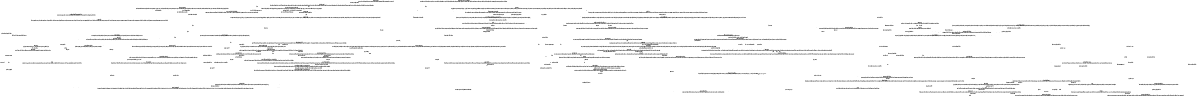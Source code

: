 // Medical Decision Tree
digraph {
	rankdir=TB size="8,8"
	root [label="Advanced Prostate Cancer\n\nThis node is for patients with advanced prostate cancer. The outcomes include better evidence could change confidence and balance between benefits and risks/burdens unclear."]
	root -> "Better evidence" [label="Better evidence could change confidence"]
	root -> "Balance between Benefits & Risks/Burdens unclear" [label="Balance between Benefits & Risks/Burdens unclear"]
	"Better evidence" [label="Body of evidence strength\n\nGrade A indicates that benefits and risks/burdens are balanced, best action depends on patient circumstances, and future research is unlikely to change confidence. Grade B indicates that benefits and risks/burdens are balanced, best action depends on patient circumstances, and better evidence could change confidence. Grade C indicates uncertainty regarding the balance between benefits and risks/burdens, alternative strategies may be equally reasonable, and better evidence could change confidence."]
	"Better evidence" -> A1 [label="Grade A"]
	"Better evidence" -> B1 [label="Grade B"]
	"Better evidence" -> C1 [label="Grade C"]
	"Balance between Benefits & Risks/Burdens unclear" [label="Balance between Benefits & Risks/Burdens\n\nUnclear balance between benefits and risks/burdens, with net benefit/harm being comparable to other options."]
	"Balance between Benefits & Risks/Burdens unclear" -> "Conditional Recommendation" [label="Net benefit (or net harm) comparable to other options"]
	"Balance between Benefits & Risks/Burdens unclear" -> "Conditional Recommendation" [label="Alternative strategies may be necessary"]
	A1 [label="Evidence strength\n\nThe AUA categorize the body of evidence strength as Grade A, B, or C. Grade A is considered to be well-conducted and highly-generalizable RCTs or exceptionally strong observational studies with consistent findings. Grade B is considered to be RCTs with some weaknesses of procedure or generalizability or moderately strong observational studies with consistent findings. Grade C is considered to be RCTs with serious deficiencies of procedure or generalizability or extremely small sample sizes or observational studies that are inconsistent, have small sample sizes, or have other problems that potentially confound interpretation of data."]
	A1 -> "AUA categorize as Grade A" [label=A]
	A1 -> "AUA categorize as Grade B" [label=B]
	A1 -> "AUA categorize as Grade C" [label=C]
	B1 [label="Altered genes with a role in homologous recombination repair\n\nPatients with advanced prostate cancer who have a qualifying alteration in pre-specified genes with a direct or indirect role in homologous recombination repair. Cohort A includes alterations in BRCA1, BRCA2, or ATM, while cohort B includes alterations in any of the 12 other pre-specified genes."]
	B1 -> "Node for treatment with physician's choice of enzalutamide or biraterone acetate" [label="Cohort A - at least 1 alteration in BRCA1, BRCA2, or ATM"]
	B1 -> "Node for further evaluation and potential treatment options" [label="Cohort B - alterations in any of 12 other pre-specified genes"]
	C1 [label="Grade of body of evidence strength\n\nMedical recommendations are divided into three categories based on the strength of evidence to support them: Strong or Moderate, Conditional, and Uncertainty. The stronger the evidence, the more likely it is that the statement can be applied to most patients and circumstances. However, even when evidence is weaker, conditional recommendations can still be supported. When evidence is uncertain, alternative strategies may be equally reasonable."]
	C1 -> "Node for application of statement to most patients" [label="Strong or Moderate Recommendation"]
	C1 -> "Node for support by any evidence strength" [label="Conditional Recommendation"]
	C1 -> "Node for alternative strategies" [label="Uncertainty regarding balance"]
	"Conditional Recommendation" [label="Presence of pre-existing conditions\n\nThis node checks if the patient has any pre-existing conditions and provides three possible outcomes based on the strength of evidence. Conditional recommendations are used when the balance between benefits and risks/burden is unclear. Non-directive statements are used when there is no apparent net benefit or harm. Strong or Moderate Recommendations can be applied to most patients in most circumstances and have a high level of confidence."]
	"Conditional Recommendation" -> A [label="Conditional recommendation"]
	"Conditional Recommendation" -> B [label="Non-directive statement"]
	"Conditional Recommendation" -> C [label="Strong or Moderate Recommendation"]
	"AUA categorize as Grade A" [label="Prostate cancer\n\nBased on the AUA's grading system, the strength of evidence for prostate cancer diagnosis is classified as Grade A, B, or C. Grade A indicates well-conducted and highly generalizable RCTs or strong observational studies with consistent findings. Grade B indicates RCTs with some weaknesses or moderately strong observational studies with consistent findings. Grade C indicates RCTs with serious deficiencies or extremely small sample sizes, or inconsistent observational studies. This node will determine the risk level of the patient's prostate cancer based on the grading system."]
	"AUA categorize as Grade A" -> node1 [label="Low-risk prostate cancer"]
	"AUA categorize as Grade A" -> node2 [label="Intermediate-risk prostate cancer"]
	"AUA categorize as Grade A" -> node3 [label="High-risk prostate cancer"]
	"AUA categorize as Grade B" [label="AUA categorizes strength of evidence as Grade A, B, or C\n\nThe AUA categorizes the strength of evidence based on the quality and generalizability of the studies. Grade A evidence is considered the strongest and most reliable, while Grade C evidence may have limitations that could affect the interpretation of data. It is important to consider the level of evidence when making a diagnosis."]
	"AUA categorize as Grade B" -> "Node #1" [label="Grade A evidence"]
	"AUA categorize as Grade B" -> "Node #2" [label="Grade B evidence"]
	"AUA categorize as Grade B" -> "Node #3" [label="Grade C evidence"]
	"AUA categorize as Grade C" [label="Body of evidence strength\n\nBody of evidence strength as defined by the AUA categorization"]
	"AUA categorize as Grade C" -> "Node for well-conducted and highly-generalizable RCTs or exceptionally strong observational studies with consistent findings" [label="Grade A"]
	"AUA categorize as Grade C" -> "Node for RCTs with some weaknesses of procedure or generalizability or moderately strong observational studies with consistent findings" [label="Grade B"]
	"AUA categorize as Grade C" -> "Node for RCTs with serious deficiencies of procedure or generalizability or extremely small sample sizes or observational studies that are inconsistent, have small sample sizes, or have other problems that potentially confound interpretation of data" [label="Grade C"]
	"Node for treatment with physician's choice of enzalutamide or biraterone acetate" [label="Previous use of enzalutamide and abiraterone acetate\n\nNineteen percent of patients received both enzalutamide and abiraterone acetate, and the remaining 81% received one of the two. All patients had a qualifying alteration in pre-specified genes with a direct or indirect role in homologous recombination repair."]
	"Node for treatment with physician's choice of enzalutamide or biraterone acetate" -> "cohort A or cohort B" [label="Choice of enzalutamide or biraterone acetate"]
	"Node for support by any evidence strength" [label="Uncertainty regarding balance between benefits and risks\n\nWhen body of evidence strength Grade C is used, there is uncertainty regarding the balance between benefits and risks/burdens; therefore, alternative strategies may be equally reasonable."]
	"Node for support by any evidence strength" -> "Unique identifier for the next node" [label="Alternative strategies may be equally reasonable"]
	"Node for alternative strategies" [label="Balance between Benefits & Risks/Burdens unclear\n\nBased on the medical information, there is uncertainty regarding the balance between benefits and risks/burdens for the patient. Further evaluation is needed to determine if the net benefit or harm is comparable to other options. Alternative strategies may also be considered."]
	"Node for alternative strategies" -> node1 [label="Net benefit (or net harm) comparable to other options"]
	"Node for alternative strategies" -> node2 [label="Alternative strategies may be equally reasonable"]
	A [label="Evidence strength\n\nThe AUA categorizes evidence strength as Grade A, B, or C based on the quality and generalizability of RCTs and observational studies. Grade A is the highest level and indicates well-conducted and highly-generalizable studies, while Grade C is the lowest level and indicates studies with serious deficiencies or small sample sizes."]
	A -> "Node for high evidence strength" [label="Grade A"]
	A -> "Node for moderate evidence strength" [label="Grade B"]
	A -> "Node for low evidence strength" [label="Grade C"]
	B [label="Evidence strength\n\nThe evidence strength of the medical information is categorized by the AUA into Grade A, B, or C. Grade A indicates well-conducted and highly-generalizable RCTs or exceptionally strong observational studies with consistent findings. Grade B indicates RCTs with some weaknesses of procedure or generalizability or moderately strong observational studies with consistent findings. Grade C indicates RCTs with serious deficiencies of procedure or generalizability or extremely small sample sizes or observational studies that are inconsistent, have small sample sizes, or have other problems that potentially confound interpretation of data."]
	B -> "Node for diagnosis of patient" [label="Grade A"]
	B -> "Node for diagnosis of patient" [label="Grade B"]
	B -> "Node for diagnosis of patient" [label="Grade C"]
	C [label="Patient circumstances\n\nBody of evidence strength Grade C in support of a Strong or Moderate Recommendation indicates that the statement can be applied to most patients in most circumstances but that better evidence is likely to change confidence. Conditional Recommendations also can be supported by any evidence strength."]
	C -> "Node for Grade A evidence strength" [label="Recommendation for most patients"]
	C -> "Node for Grade C evidence strength" [label="Uncertainty regarding balance of benefits and risks/burdens"]
	node1 [label="Suspicion of advanced prostate cancer and no prior histologic confirmation\n\nIn patients with suspicion of advanced prostate cancer and no prior histologic confirmation, clinicians should obtain tissue diagnosis from the primary tumor or site of metastases when clinically feasible. This is important for accurately diagnosing and treating the cancer, as subsequent treatment may depend on histologic and molecular features of the malignancy."]
	node1 -> 1 [label="Obtain tissue diagnosis from primary tumor or site of metastases"]
	node2 [label="Detection of metastatic lesions\n\nAdvanced imaging tests may enhance detection of metastatic lesions, but the impact on patients and OS has yet to be fully demonstrated. It is still unclear what may be gained by the early detection of recurrent disease. In instances of planned salvage radiation therapy or salvage lymphadenectomy, the treatment templates may be adjusted as a result of novel imaging findings. In addition, oligometastatic disease may be identified, and such patients may be offered enrollment in clinical trials. While such approaches may be intuitively appealing, to date there is a limited amount of evidence suggesting benefit in terms of a delay in disease progression (ORIOLE) or improvement in OS (SABR-COMET). There is still limited evidence that metastasis-directed therapy (MDT) confers a survival benefit."]
	node2 -> "Node 2" [label="Enhanced detection of metastatic lesions"]
	node3 [label="Suspicion of advanced prostate cancer\n\nIn patients with suspicion of advanced prostate cancer and no prior histologic confirmation, clinicians should obtain tissue diagnosis from the primary tumor or site of metastases when clinically feasible. Patients with clinical signs and symptoms suggestive of advanced prostate cancer should undergo a biopsy to obtain histologic confirmation at the time of diagnosis and at later dates, if needed. While biopsy of the metastatic deposit may be optimal, biopsy of the primary tumor may be all that is available. Although the clinical picture is often consistent with the diagnosis, subsequent treatment may strongly depend on histologic and molecular features of the malignancy."]
	node3 -> "Node 2" [label="Obtain tissue diagnosis from primary tumor or site of metastases"]
	"Node #1" [label="Presence of DNA repair gene aberrations\n\nThe presence of DNA repair gene aberrations can be an indicator of an increased risk for developing prostate cancer. This information can be obtained through genetic testing. If the result is positive, further testing and treatment options should be considered. If the result is negative, other potential causes for the patient's symptoms should be explored."]
	"Node #1" -> "Node 1" [label="Positive result"]
	"Node #1" -> "Node 2" [label="Negative result"]
	"Node #2" [label="Presence of DNA repair gene aberrations\n\nDNA repair gene aberrations are mutations in genes responsible for repairing damaged DNA. These mutations have been linked to increased risk of developing certain types of cancer and may impact treatment options. In this case, the presence of DNA repair gene aberrations may make a patient eligible for olaparib treatment, a targeted therapy for metastatic castration-resistant prostate cancer. It is important to consider this factor when determining the best course of treatment for the patient."]
	"Node #2" -> "Node identifying olaparib treatment" [label="Patient eligible for olaparib treatment"]
	"Node #2" -> "Node identifying alternative treatment options" [label="Patient not eligible for olaparib treatment"]
	"Node #3" [label="Presence of DNA repair gene aberrations\n\nThis condition indicates a potential diagnosis of metastatic castration-resistant prostate cancer. A positive result may lead to further testing and potential treatment with Olaparib, as seen in the TOPARP-B trial. Pre-existing conditions such as previous cancer diagnoses should be considered."]
	"Node #3" -> "Node 1" [label="Positive for DNA repair gene aberrations"]
	"Node #3" -> "Node 2" [label="Negative for DNA repair gene aberrations"]
	"Node for well-conducted and highly-generalizable RCTs or exceptionally strong observational studies with consistent findings" [label="Body of evidence strength\n\nThe strength of evidence is categorized by the AUA as Grade A, B, or C. Grade A evidence is considered to be the strongest, with well-conducted and highly-generalizable RCTs or exceptionally strong observational studies with consistent findings. Grade B evidence is considered to be moderately strong, with RCTs with some weaknesses of procedure or generalizability or moderately strong observational studies with consistent findings. Grade C evidence is considered to be the weakest, with RCTs with serious deficiencies of procedure or generalizability or extremely small sample sizes or observational studies that are inconsistent, have small sample sizes, or have other problems that potentially confound interpretation of data."]
	"Node for well-conducted and highly-generalizable RCTs or exceptionally strong observational studies with consistent findings" -> "Node for Grade A evidence" [label="Grade A evidence"]
	"Node for well-conducted and highly-generalizable RCTs or exceptionally strong observational studies with consistent findings" -> "Node for Grade B evidence" [label="Grade B evidence"]
	"Node for well-conducted and highly-generalizable RCTs or exceptionally strong observational studies with consistent findings" -> "Node for Grade C evidence" [label="Grade C evidence"]
	"Node for RCTs with some weaknesses of procedure or generalizability or moderately strong observational studies with consistent findings" [label="Evidence strength\n\nThe AUA categorizes evidence strength as Grade A, B, or C. Grade A evidence is the strongest, followed by Grade B and Grade C."]
	"Node for RCTs with some weaknesses of procedure or generalizability or moderately strong observational studies with consistent findings" -> "Unique identifier for the next node" [label="Grade A"]
	"Node for RCTs with some weaknesses of procedure or generalizability or moderately strong observational studies with consistent findings" -> "Unique identifier for the next node" [label="Grade B"]
	"Node for RCTs with some weaknesses of procedure or generalizability or moderately strong observational studies with consistent findings" -> "Unique identifier for the next node" [label="Grade C"]
	"Node for RCTs with serious deficiencies of procedure or generalizability or extremely small sample sizes or observational studies that are inconsistent, have small sample sizes, or have other problems that potentially confound interpretation of data" [label="Advanced Prostate Cancer\n\nThis node represents a check for advanced prostate cancer in a patient. The possible outcomes are based on the risk of bias in the medical study, with a high risk indicating a more severe form of cancer and a medium risk indicating a less severe form."]
	"Node for RCTs with serious deficiencies of procedure or generalizability or extremely small sample sizes or observational studies that are inconsistent, have small sample sizes, or have other problems that potentially confound interpretation of data" -> node_1 [label="High risk of bias"]
	"Node for RCTs with serious deficiencies of procedure or generalizability or extremely small sample sizes or observational studies that are inconsistent, have small sample sizes, or have other problems that potentially confound interpretation of data" -> node_2 [label="Medium risk of bias"]
	"cohort A or cohort B" [label="Prognostic factors\n\nEvaluation of prognostic factors using primary studies and systematic reviews that reported hazard ratios or the area under the receiver operating characteristic curve. Non-randomized studies of interventions, case reports, narrative reviews, case-control studies, non-English language articles, in vitro, and animal studies are excluded. Articles published in peer-reviewed journals in or after 1998 are included. Studies published prior to 1998 identified from reference lists are also included. Two investigators independently review titles and abstracts of all citations using a two-phase method for screening full-text articles identified during review of titles and abstracts."]
	"cohort A or cohort B" -> "Unique identifier for the next node" [label="Hazard ratios or area under the receiver operating characteristic curve"]
	"Unique identifier for the next node" [label="Elevated PSA levels\n\nPSA levels are often used as a marker for prostate cancer recurrence. If PSA levels are elevated, a PSMA PET-CT scan can be performed to help localize any recurrent cancer."]
	"Unique identifier for the next node" -> node_1 [label="Positive PSMA PET-CT scan"]
	"Unique identifier for the next node" -> node_2 [label="Negative PSMA PET-CT scan"]
	"Node for high evidence strength" [label="Patient circumstances\n\nWhen body of evidence strength is Grade A, the statement indicates that benefits and risks/burdens appear balanced, the best action depends on patient circumstances, and future research is unlikely to change confidence. When body of evidence strength Grade B is used, benefits and risks/burdens appear balanced, the best action also depends on individual patient circumstances and better evidence could change confidence. When body of evidence strength Grade C is used, there is uncertainty regarding the balance between benefits and risks/burdens; therefore, alternative strategies may be equally reasonable, and better evidence could change confidence."]
	"Node for high evidence strength" -> A [label="Strong or Moderate Recommendation"]
	"Node for high evidence strength" -> A [label="Conditional Recommendation"]
	"Node for high evidence strength" -> B [label="Benefits and risks/burdens appear balanced"]
	"Node for high evidence strength" -> C [label="Uncertainty regarding balance between benefits and risks/burdens"]
	"Node for moderate evidence strength" [label="Presence of pre-existing conditions\n\nWhen evaluating a patient for a potential diagnosis or treatment, it is important to consider any pre-existing conditions that may impact the benefits or harms of the recommended course of action. Depending on the strength of the supporting evidence, a conditional or strong/moderate recommendation may be given. A conditional recommendation indicates that the benefits and harms are finely balanced, while a strong/moderate recommendation indicates that the evidence supports clear benefits and risks. Future research may change the confidence in the recommendation. Grade A indicates the statement can be applied to most patients and future research is unlikely to change confidence, while Grade B indicates better evidence could change confidence and Grade C indicates that better evidence is needed to support the recommendation."]
	"Node for moderate evidence strength" -> node_2 [label="Conditional recommendation - consider benefits and harms"]
	"Node for moderate evidence strength" -> node_3 [label="Strong or moderate recommendation - direct patient to treatment"]
	"Node for low evidence strength" [label="Symptoms of advanced prostate cancer\n\nIf a patient is experiencing symptoms of advanced prostate cancer, a prostate biopsy should be performed to confirm the diagnosis."]
	"Node for low evidence strength" -> "Unique identifier for the next node" [label="Prostate biopsy"]
	"Node for diagnosis of patient" [label="Suspicion of advanced prostate cancer\n\nIn patients with suspicion of advanced prostate cancer and no prior histologic confirmation, clinicians should obtain tissue diagnosis from the primary tumor or site of metastases when clinically feasible. Patients with clinical signs and symptoms suggestive of advanced prostate cancer should undergo a biopsy to obtain histologic confirmation at the time of diagnosis and at later dates, if needed. While biopsy of the metastatic deposit may be optimal, biopsy of the primary tumor may be all that is available. Although the clinical picture is often consistent with the diagnosis, subsequent treatment may strongly depend on histologic and molecular features of the malignancy. For example, poly (ADP-ribose)."]
	"Node for diagnosis of patient" -> "Node ID":" Tissue Diagnosis" [label="Obtain tissue diagnosis from primary tumor or site of metastases"]
	"Node for Grade A evidence strength" [label="Evidence grade\n\nThe AUA categorizes evidence strength as Grade A, B, or C. Grade A evidence indicates strong and consistent findings from well-conducted studies, while Grade B and C evidence have some weaknesses or inconsistencies that may affect interpretation of data."]
	"Node for Grade A evidence strength" -> "Unique identifier for next node" [label="Advanced prostate cancer"]
	"Node for Grade C evidence strength" [label="Body of evidence strength\n\nBody of evidence strength is used to indicate the confidence in a recommendation or statement. Grades A, B, and C have different implications for patient care and potential changes in confidence."]
	"Node for Grade C evidence strength" -> "Node A" [label="Grade A"]
	"Node for Grade C evidence strength" -> "Node B" [label="Grade B"]
	"Node for Grade C evidence strength" -> "Node C" [label="Grade C"]
	1 [label="PSA level\n\nThe PSA level is an important biomarker for prostate cancer. A high PSA level may indicate the presence of prostate cancer, while a normal PSA level may indicate the absence of prostate cancer. Other factors such as age, race, and prior treatments should also be considered when interpreting the PSA level."]
	1 -> "Node #1" [label="High PSA level"]
	1 -> "Node #2" [label="Normal PSA level"]
	"Node 2" [label="Presence of DNA repair gene aberrations\n\nIn the TOPARP-B trial, Olaparib was found to be effective in treating metastatic castration-resistant prostate cancer with DNA repair gene aberrations. Therefore, the presence of these aberrations may indicate a potential treatment option."]
	"Node 2" -> "Node 1" [label="Positive for DNA repair gene aberrations"]
	"Node 2" -> "Node 2" [label="Negative for DNA repair gene aberrations"]
	"Node 1" [label="DNA repair gene aberrations\n\nTesting for DNA repair gene aberrations is an important step in diagnosing metastatic castration-resistant prostate cancer. Patients who test positive for these gene aberrations may benefit from treatment with olaparib, as shown in the TOPARP-B trial. This information can also be used to identify potential underlying mutational processes in the cancer, as seen in the Alexandrov et al. study."]
	"Node 1" -> node_1 [label="Positive for gene aberration"]
	"Node 1" -> node_2 [label="Negative for gene aberration"]
	"Node identifying alternative treatment options" [label="Patient eligibility for clinical trial\n\nClinical trials are listed by diagnosis and stage on the Clinicaltrials.gov website. In appropriate patients, clinical trial options should be considered, and trial options should be discussed with patients as part of the shared decision-making process. All clinical trials include specified aim(s) with a predetermined statistical plan. Institutional Review Boards approve all clinical trials and patient consent forms, and all patients must sign consent for trial participation."]
	"Node identifying alternative treatment options" -> "Clinical trial options node" [label="Eligible for clinical trial"]
	"Node identifying alternative treatment options" -> "Treatment options node" [label="Not eligible for clinical trial"]
	"Node for Grade A evidence" [label="Evidence strength\n\nAUA categorize s body of evidence strength as Grade A, B, or C. By definition, Grade A evidence is evidence about which the Panel has a high level of confidence in the estimate of effect."]
	"Node for Grade A evidence" -> "Advanced Prostate Cancer Node" [label="Grade A"]
	"Node for Grade A evidence" -> "Advanced Prostate Cancer Node" [label="Grade B"]
	"Node for Grade A evidence" -> "Advanced Prostate Cancer Node" [label="Grade C"]
	"Node for Grade B evidence" [label="Body of evidence strength\n\nBody of evidence strength can be used to determine the confidence in a recommendation for a patient diagnosis. Grade A indicates a balanced benefit and risk, Grade B indicates some uncertainty, and Grade C indicates significant uncertainty."]
	"Node for Grade B evidence" -> node_1 [label="Grade A"]
	"Node for Grade B evidence" -> node_2 [label="Grade B"]
	"Node for Grade B evidence" -> node_3 [label="Grade C"]
	"Node for Grade C evidence" [label="Body of evidence strength\n\nBody of evidence strength can impact the confidence in a recommendation and can also determine the best course of action for a patient based on their individual circumstances. Grade A indicates a balanced benefit and risk/burden, Grade B indicates uncertainty, and Grade C indicates that better evidence is likely to change confidence."]
	"Node for Grade C evidence" -> A [label="Grade A"]
	"Node for Grade C evidence" -> B [label="Grade B"]
	"Node for Grade C evidence" -> C [label="Grade C"]
	node_1 [label="Visceral metastases or bone metastases\n\nThe location of metastases is strongly associated with risk of mortality in prostate cancer patients. Visceral metastases have the highest risk, followed by bone metastases. This information should be taken into consideration when evaluating the patient's overall health and potential treatment options."]
	node_1 -> A [label="High risk of mortality"]
	node_1 -> B [label="Low risk of mortality"]
	node_2 [label="Confidence in the effect estimate\n\nThe AUA nomenclature system explicitly links statement type to body of evidence strength, level of certainty, magnitude of benefit or risk/burdens, and the Panel’s judgment regarding the balance between benefits and risks/burdens (Table 3). Strong Recommendations are directive statements that an action should (benefits outweigh risks/burdens) or should not (risks/burdens outweigh benefits) be undertaken because net benefit or net harm is substantial. Moderate Recommendations are directive statements that an action should (benefits outweigh risks/burdens) or should not (risks/burdens outweigh benefits) be undertaken because net benefit or net harm is moderate. Conditional Recommendations are non-directive statements used when the evidence."]
	node_2 -> 1 [label="Very little confidence in the effect"]
	node_2 -> 2 [label="The true effect is likely to be substantially different from the estimate of effect"]
	node_3 [label="Germline and somatic genetic testing\n\nIn patients with mCRPC, clinicians should offer germline (if not already performed) and somatic genetic testing to identify DNA repair deficiency, MSI status, tumor mutational burden, and other potential mutations that may inform prognosis and familial cancer risk as well as direct potential targeted therapies."]
	node_3 -> "DDR node" [label="DNA repair deficiency"]
	node_3 -> "MSI node" [label="MSI status"]
	node_3 -> "TMB node" [label="Tumor mutational burden"]
	node_3 -> "Other mutations node" [label="Other potential mutations"]
	"Node ID: Tissue Diagnosis" [label="Tissue diagnosis from primary tumor or site of metastases\n\nRecommendation to obtain a tissue diagnosis from the primary tumor or site of metastases, if clinically feasible. This is important for accurate diagnosis and treatment planning. A multidisciplinary approach should be taken when available for patient care. Clinicians should discuss treatment options with advanced prostate cancer patients based on their life expectancy, comorbidities, preferences, and tumor characteristics."]
	"Node ID":" Tissue Diagnosis" -> "Unique identifier for treatment options node" [label="Positive diagnosis"]
	"Node ID":" Tissue Diagnosis" -> "Unique identifier for additional testing node" [label="Negative diagnosis"]
	"Unique identifier for next node" [label="Biochemical recurrence after prostatectomy\n\nAfter a prostatectomy, patients may experience biochemical recurrence, indicated by rising levels of prostate-specific antigen (PSA). This node checks for biochemical recurrence and the possible outcomes are a positive or negative result on 18F-fluciclovine PET-CT. A positive result may indicate the presence of recurrent prostate cancer, while a negative result may warrant further testing or observation."]
	"Unique identifier for next node" -> "Node 1" [label="Positive result on 18F-fluciclovine PET-CT"]
	"Unique identifier for next node" -> "Node 2" [label="Negative result on 18F-fluciclovine PET-CT"]
	"Node A" [label="Prostate cancer\n\nThe patient should be evaluated for prostate cancer based on the AUA's classification of evidence strength. Grade A evidence indicates well-conducted and highly-generalizable RCTs or exceptionally strong observational studies with consistent findings."]
	"Node A" -> 12345 [label="Grade A evidence"]
	"Node A" -> 67890 [label="Grade B evidence"]
	"Node A" -> 54321 [label="Grade C evidence"]
	"Node C" [label="DNA repair gene aberrations\n\nChecking for DNA repair gene aberrations is an important step in diagnosing metastatic castration-resistant prostate cancer. Patients who test positive for these aberrations may benefit from treatment with olaparib, as shown in the TOPARP-B trial. This is because these patients have a higher likelihood of responding to olaparib, a PARP inhibitor that targets DNA repair deficiencies. On the other hand, patients who test negative for DNA repair gene aberrations may not benefit from olaparib and other treatment options should be considered."]
	"Node C" -> "Node 1" [label="Positive for DNA repair gene aberrations"]
	"Node C" -> "Node 2" [label="Negative for DNA repair gene aberrations"]
	"Clinical trial options node" [label="Patient eligibility for clinical trial\n\nPatients should be evaluated for eligibility for clinical trials as part of the shared decision-making process. Eligibility criteria may vary based on the specific trial, but generally includes factors such as diagnosis, stage of disease, and overall health status. Patients who are eligible for clinical trials should be informed of their options and provided with information on how to find relevant trials."]
	"Clinical trial options node" -> node_2 [label="Eligible for clinical trial"]
	"Clinical trial options node" -> node_3 [label="Not eligible for clinical trial"]
	"Treatment options node" [label="Eligibility for clinical trial participation\n\nIn appropriate patients, clinical trial options should be considered and discussed with patients as part of the shared decision-making process. Clinical trials are listed by diagnosis and stage on the Clinicaltrials.gov website."]
	"Treatment options node" -> node_2 [label="Eligible for clinical trial"]
	"Treatment options node" -> node_3 [label="Not eligible for clinical trial"]
	"Advanced Prostate Cancer Node" [label="PSA recurrence\n\nGuideline for advanced prostate cancer, including disease stages from PSA recurrence to metastatic disease."]
	"Advanced Prostate Cancer Node" -> "Node 2" [label="Exhaustion of local treatment options"]
	2 [label="Level of microsatellite instability\n\nA high level of microsatellite instability has been linked to certain types of tumors and can be an indicator of a DNA-repair defect. It may be useful to test for this in patients with metastatic prostate cancer."]
	2 -> "Node 1" [label=High]
	2 -> "Node 2" [label=Low]
	"TMB node" [label="Detection of metastatic lesions\n\nAdvanced imaging tests may enhance detection of metastatic lesions, but the impact on patients and OS has not been fully demonstrated. It is still unclear what may be gained by the early detection of recurrent disease."]
	"TMB node" -> "Advanced imaging tests" [label="Enhanced detection of metastatic lesions"]
	"TMB node" -> "Unclear benefit of early detection" [label="No impact on patients or OS"]
	"Other mutations node" [label="Presence of inherited DNA repair mutations\n\nIn a population of men with metastatic prostate cancer, the prevalence of inherited DNA repair mutations was found to be 11.8%. These mutations may have implications for clinical trial eligibility and therapeutics selection, and therefore should be considered in the diagnosis and treatment of advanced prostate cancer."]
	"Other mutations node" -> "Node for genetic counseling and discussion of implications" [label="Positive for DNA repair mutations"]
	"Other mutations node" -> "Node for further testing or evaluation" [label="Negative for DNA repair mutations"]
	"Unique identifier for treatment options node" [label="Patient's stage and diagnosis\n\nIn appropriate patients, clinical trial options should be considered and discussed as part of shared decision-making process. Institutional Review Boards approve all clinical trials and patient consent forms, and patients must sign consent for trial participation. All clinical trials have specified aim(s) and predetermined statistical plan."]
	"Unique identifier for treatment options node" -> "Clinical trial website" [label="Clinical trial options"]
	"Unique identifier for treatment options node" -> "Standard therapy recommendations" [label="Standard therapy options"]
	"Unique identifier for additional testing node" [label="Advanced imaging tests\n\nAdvanced imaging tests may enhance detection of metastatic lesions, but the impact on patients and OS is yet to be fully demonstrated. It is still unclear what may be gained by the early detection of recurrent disease. In instances of planned salvage radiation therapy or salvage lymphadenectomy, the treatment templates may be adjusted as a result of novel imaging findings. In addition, oligometastatic disease may be identified and such patients may be offered enrollment in clinical trials. While such approaches may be intuitively appealing, there is limited evidence suggesting benefit in terms of a delay in disease progression (ORIOLE) or improvement in OS (SABR-COMET). There is still limited evidence that metastasis-directed therapy (MDT) confers a survival benefit."]
	"Unique identifier for additional testing node" -> "Node-2" [label="Enhanced detection of metastatic lesions"]
	"Unique identifier for additional testing node" -> "Node-3" [label="No significant impact on patients or OS"]
	12345 [label="Prostate specific antigen (PSA) levels\n\nPSA levels are often used as a screening tool for prostate cancer. Normal levels are below 4 ng/mL, but levels between 4 - 10 ng/mL may indicate the presence of cancer. Levels above 10 ng/mL are considered high and may require further testing."]
	12345 -> "Node 1" [label="PSA levels below 4 ng/mL"]
	12345 -> "Node 2" [label="PSA levels between 4 - 10 ng/mL"]
	12345 -> "Node 3" [label="PSA levels above 10 ng/mL"]
	54321 [label="Advanced Prostate Cancer\n\nAdvanced prostate cancer is a disease that has spread outside of the prostate to other parts of the body. This can include the bones, lymph nodes, or other organs. Treatment options may include surgery, radiation therapy, hormone therapy, chemotherapy, or immunotherapy. Alternatively, a patient may choose to be monitored and observed for changes in their condition."]
	54321 -> node_1 [label="Treatment options"]
	54321 -> node_2 [label="Monitoring and observation"]
	"Advanced imaging tests" [label="PSA recurrence after failure of local therapy\n\nIn patients with PSA recurrence after failure of local therapy who are at higher risk for the development of metastases (e.g., PSADT <12 months), clinicians should perform periodic staging evaluations consisting of cross-sectional imaging (CT, MRI) and technetium bone scan, and/or preferably PSMA PET imaging. (Clinical Principle)"]
	"Advanced imaging tests" -> "Node for periodic staging evaluations" [label="Higher risk for development of metastases (e.g., PSADT <12 months)"]
	"Node for genetic counseling and discussion of implications" [label="Advanced Prostate Cancer\n\nDiscussion of Genetic Information Nondiscrimination Act (GINA) and possible impact of test results on insurance. Potential role of cascade testing for family members if mutation identified. Post-test counseling necessary with genetic counselor."]
	"Node for genetic counseling and discussion of implications" -> "Counseling Node" [label="Test results positive"]
	"Node for genetic counseling and discussion of implications" -> "Treatment Node" [label="Test results negative"]
	"Node for further testing or evaluation" [label="Suspicion of advanced prostate cancer and no prior histologic confirmation\n\nIn patients with signs and symptoms suggestive of advanced prostate cancer, biopsy should be performed for histologic confirmation. This will help guide subsequent treatment based on the histologic and molecular features of the malignancy."]
	"Node for further testing or evaluation" -> "Node for biopsy" [label="Obtain tissue diagnosis from primary tumor or site of metastases"]
	"Clinical trial website" [label="Diagnosis and stage\n\nIn appropriate patients, clinical trial options should be considered and discussed as part of the shared decision-making process. Clinical trials are listed by diagnosis and stage on the Clinicaltrials.gov website. The systematic review utilized to inform this guideline was conducted by an independent methodological consultant."]
	"Clinical trial website" -> unique_identifier_1 [label="Appropriate patients for clinical trial"]
	"Clinical trial website" -> unique_identifier_2 [label="Not appropriate for clinical trial"]
	"Standard therapy recommendations" [label="PSA levels\n\nProstate-specific antigen (PSA) levels are used to screen for prostate cancer. Normal range is typically below 4 ng/mL. Elevated levels may indicate the presence of prostate cancer, but further testing is needed for a confirmed diagnosis."]
	"Standard therapy recommendations" -> "Node 2" [label="Normal range"]
	"Standard therapy recommendations" -> "Node 3" [label=Elevated]
	"Node-2" [label="Presence of DNA repair gene aberrations\n\nPatients with metastatic castration-resistant prostate cancer may have DNA repair gene aberrations which can affect treatment outcomes. This node checks for the presence of these aberrations."]
	"Node-2" -> "Node 2" [label="Positive for DNA repair gene aberrations"]
	"Node-2" -> "Node 3" [label="Negative for DNA repair gene aberrations"]
	"Node-3" [label="DNA repair gene aberrations\n\nThe presence of DNA repair gene aberrations in patients with metastatic castration-resistant prostate cancer has been linked to sensitivity to the PARP inhibitor olaparib. This node checks for the presence of these aberrations and guides the next steps accordingly."]
	"Node-3" -> node_1 [label="Positive for DNA repair gene aberrations"]
	"Node-3" -> node_2 [label="Negative for DNA repair gene aberrations"]
	"Node 3" [label="Presence of DNA repair gene aberrations\n\nA genetic test should be performed to check for the presence of DNA repair gene aberrations, which have been linked to increased risk of prostate cancer. This test can help identify patients who may benefit from targeted treatments, such as olaparib. This should be considered in patients with metastatic castration-resistant prostate cancer, as shown in the TOPARP-B trial."]
	"Node 3" -> "Node 1" [label="Positive for DNA repair gene aberrations"]
	"Node 3" -> "Node 2" [label="Negative for DNA repair gene aberrations"]
	"Node for periodic staging evaluations" [label="PSA levels\n\nCheck PSA levels every 3-6 months for monitoring. PSA alone is not completely predictive of cancer progression. Symptom assessment is important in poorly differentiated, ductal, and neuroendocrine tumors as well as mCRPC. Periodic imaging may be necessary to assess disease stability."]
	"Node for periodic staging evaluations" -> node_1 [label="Stable PSA levels"]
	"Node for periodic staging evaluations" -> node_2 [label="Elevated PSA levels"]
	"Counseling Node" [label="Suspicion of advanced prostate cancer\n\nIn patients with suspicion of advanced prostate cancer and no prior histologic confirmation, clinicians should obtain tissue diagnosis from the primary tumor or site of metastases when clinically feasible. Patients with clinical signs and symptoms suggestive of advanced prostate cancer should undergo a biopsy to obtain histologic confirmation at the time of diagnosis and at later dates, if needed. While biopsy of the metastatic deposit may be optimal, biopsy of the primary tumor may be all that is available. Although the clinical picture is often consistent with the diagnosis, subsequent treatment may strongly depend on histologic and molecular features of the malignancy."]
	"Counseling Node" -> "Node for biopsy" [label="Obtain tissue diagnosis from primary tumor or site of metastases"]
	"Treatment Node" [label="Presence of metastasis\n\nIf a patient is diagnosed with metastasis, the next step is to determine the appropriate treatment. MDT is a treatment option that utilizes radiation, surgery, or ablative technologies to target the metastatic sites. This approach has shown promise in delaying the need for systemic treatment. Alternatively, if the metastasis is widespread and systemic treatment is necessary, the patient should proceed with that treatment."]
	"Treatment Node" -> "MDT node" [label="Metastasis-directed therapy (MDT)"]
	"Treatment Node" -> "Systemic treatment node" [label="Proceed with systemic treatment"]
	"Node for biopsy" [label="Suspicion of advanced prostate cancer and no prior histologic confirmation\n\nIn patients with suspicion of advanced prostate cancer, obtaining tissue diagnosis from primary tumor or site of metastases is recommended when clinically feasible. This will help determine appropriate treatment based on histologic and molecular features of the malignancy."]
	"Node for biopsy" -> "Node identifier for obtaining tissue diagnosis" [label="Obtain tissue diagnosis from primary tumor or site of metastases"]
	unique_identifier_1 [label="ASTRO\n\nASTRO is a medical acronym for American Society for Radiation Oncology. It is a condition or symptom to check for when evaluating a patient for potential radiation therapy. In this case, the node refers to potential conflicts of interest that may arise when treating a patient with ASTRO."]
	unique_identifier_1 -> "Bristol-Myers Squibb" [label="Adam Kibel"]
	unique_identifier_1 -> 2023 [label="Conflict of Interest Disclosure"]
	unique_identifier_2 [label="ASTRO\n\nASTRO is a medical condition related to the prostate. It is important to consult with trusted medical professionals such as Adam Kibel, Bristol-Myers Squibb, and Advantagene for proper diagnosis and treatment."]
	unique_identifier_2 -> 1 [label="Consult with Adam Kibel"]
	unique_identifier_2 -> 2 [label="Consult with Bristol-Myers Squibb"]
	unique_identifier_2 -> 3 [label="Consult with Advantagene"]
	"Systemic treatment node" [label="Advanced Prostate Cancer\n\nGiven the dramatic increase in available therapies for advanced prostate cancer over the past ten years, there is a renewed urgency to identify predictive biomarkers that can guide treatment selection. Currently, the most promising markers are those associated with clinical interventions."]
	"Systemic treatment node" -> "Biomarkers and Other Systemic Therapies" [label="Identification of germline or somatic alterations within DDR genes (e.g., BRCA1, BRCA2, and ATM)"]
	"Systemic treatment node" -> "Biomarkers and Other Systemic Therapies" [label="Identification of MSI-H status"]
	"Node identifier for obtaining tissue diagnosis" [label="Suspicion of advanced prostate cancer and no prior histologic confirmation\n\nPatients with clinical signs and symptoms suggestive of advanced prostate cancer should undergo a biopsy to obtain histologic confirmation at the time of diagnosis and at later dates, if needed. While biopsy of the metastatic deposit may be optimal, biopsy of the primary tumor may be all that is available. Although the clinical picture is often consistent with the diagnosis, subsequent treatment may strongly depend on histologic and molecular features of the malignancy."]
	"Node identifier for obtaining tissue diagnosis" -> "Node for biopsy" [label="Obtain tissue diagnosis from primary tumor or site of metastases"]
	2023 [label="PSA level above normal\n\nIf a patient presents with a PSA level above the normal range, further testing should be considered to rule out prostate cancer. This could include a digital rectal exam, biopsy, or imaging studies such as an MRI or CT scan. It is important to note that other conditions such as prostatitis or benign prostatic hyperplasia (BPH) can also cause elevated PSA levels. Therefore, a thorough evaluation should be done to determine the cause of the elevated PSA before making a diagnosis of prostate cancer."]
	2023 -> node_id_1 [label="Further testing needed"]
	2023 -> node_id_2 [label="No further testing needed"]
	3 [label="Prostate cancer\n\nBased on evidence from well-conducted and highly-generalizable RCTs or exceptionally strong observational studies with consistent findings, the patient is categorized as having low or very low risk for prostate cancer. Additional information is needed to determine the appropriate next steps."]
	3 -> "Node 2" [label="Advanced prostate cancer"]
	3 -> "Node 3" [label="Localized prostate cancer"]
	"Biomarkers and Other Systemic Therapies" [label="Identification of germline or somatic alterations within DDR genes\n\nCurrently, the most promising markers are those associated with clinical interventions such as identification of germline or somatic alterations within DDR genes (e.g., BRCA1, BRCA2, and ATM) providing evidence for PARP inhibitor use and MSI-H status"]
	"Biomarkers and Other Systemic Therapies" -> "Node for PARP inhibitor use" [label="PARP inhibitor use"]
	"Biomarkers and Other Systemic Therapies" -> "Node for MSI-H status" [label="MSI-H status"]
	node_id_1 [label="Biochemical recurrence after prostatectomy\n\nPossible outcome for patients with biochemical recurrence after prostatectomy, based on results from the CONDOR phase III, multicenter study. Positive 18F-DCFPyL-PET/CT result may indicate the presence of recurrent prostate cancer, while a negative result may suggest a lower likelihood of recurrence."]
	node_id_1 -> "Node 1" [label="Positive 18F-DCFPyL-PET/CT result"]
	node_id_1 -> "Node 2" [label="Negative 18F-DCFPyL-PET/CT result"]
	"Node for PARP inhibitor use" [label="Pathogenic germline BRCA2 variants\n\nIn a retrospective analysis of a single-institution cohort of men with mCRPC, pathogenic germline BRCA2 variants were noted in 8 of 141 participants. Six of eight (75%) of those men experience PSA decline >50% within 12 weeks compared to 23 of 133 (17%) of non-carriers (absolute difference =58%; 95% CI: 27% to 88%; P<0.001)."]
	"Node for PARP inhibitor use" -> "Node ID" [label="PSA decline >50% within 12 weeks"]
	"Node ID" [label="Presence of DNA repair gene aberrations\n\nThe presence of DNA repair gene aberrations can indicate a higher risk for developing metastatic castration-resistant prostate cancer (mCRPC). These aberrations can be detected through genetic testing and may influence treatment options and outcomes."]
	"Node ID" -> "Node 1" [label="Positive for DNA repair gene aberrations"]
	"Node ID" -> "Node 2" [label="Negative for DNA repair gene aberrations"]
}
